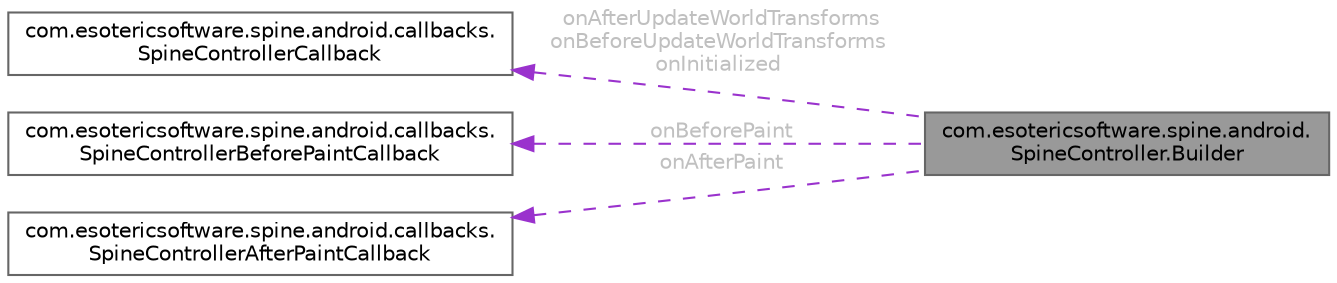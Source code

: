 digraph "com.esotericsoftware.spine.android.SpineController.Builder"
{
 // LATEX_PDF_SIZE
  bgcolor="transparent";
  edge [fontname=Helvetica,fontsize=10,labelfontname=Helvetica,labelfontsize=10];
  node [fontname=Helvetica,fontsize=10,shape=box,height=0.2,width=0.4];
  rankdir="LR";
  Node1 [id="Node000001",label="com.esotericsoftware.spine.android.\lSpineController.Builder",height=0.2,width=0.4,color="gray40", fillcolor="grey60", style="filled", fontcolor="black",tooltip=" "];
  Node2 -> Node1 [id="edge4_Node000001_Node000002",dir="back",color="darkorchid3",style="dashed",tooltip=" ",label=" onAfterUpdateWorldTransforms\nonBeforeUpdateWorldTransforms\nonInitialized",fontcolor="grey" ];
  Node2 [id="Node000002",label="com.esotericsoftware.spine.android.callbacks.\lSpineControllerCallback",height=0.2,width=0.4,color="gray40", fillcolor="white", style="filled",URL="$interfacecom_1_1esotericsoftware_1_1spine_1_1android_1_1callbacks_1_1_spine_controller_callback.html",tooltip=" "];
  Node3 -> Node1 [id="edge5_Node000001_Node000003",dir="back",color="darkorchid3",style="dashed",tooltip=" ",label=" onBeforePaint",fontcolor="grey" ];
  Node3 [id="Node000003",label="com.esotericsoftware.spine.android.callbacks.\lSpineControllerBeforePaintCallback",height=0.2,width=0.4,color="gray40", fillcolor="white", style="filled",URL="$interfacecom_1_1esotericsoftware_1_1spine_1_1android_1_1callbacks_1_1_spine_controller_before_paint_callback.html",tooltip=" "];
  Node4 -> Node1 [id="edge6_Node000001_Node000004",dir="back",color="darkorchid3",style="dashed",tooltip=" ",label=" onAfterPaint",fontcolor="grey" ];
  Node4 [id="Node000004",label="com.esotericsoftware.spine.android.callbacks.\lSpineControllerAfterPaintCallback",height=0.2,width=0.4,color="gray40", fillcolor="white", style="filled",URL="$interfacecom_1_1esotericsoftware_1_1spine_1_1android_1_1callbacks_1_1_spine_controller_after_paint_callback.html",tooltip=" "];
}
